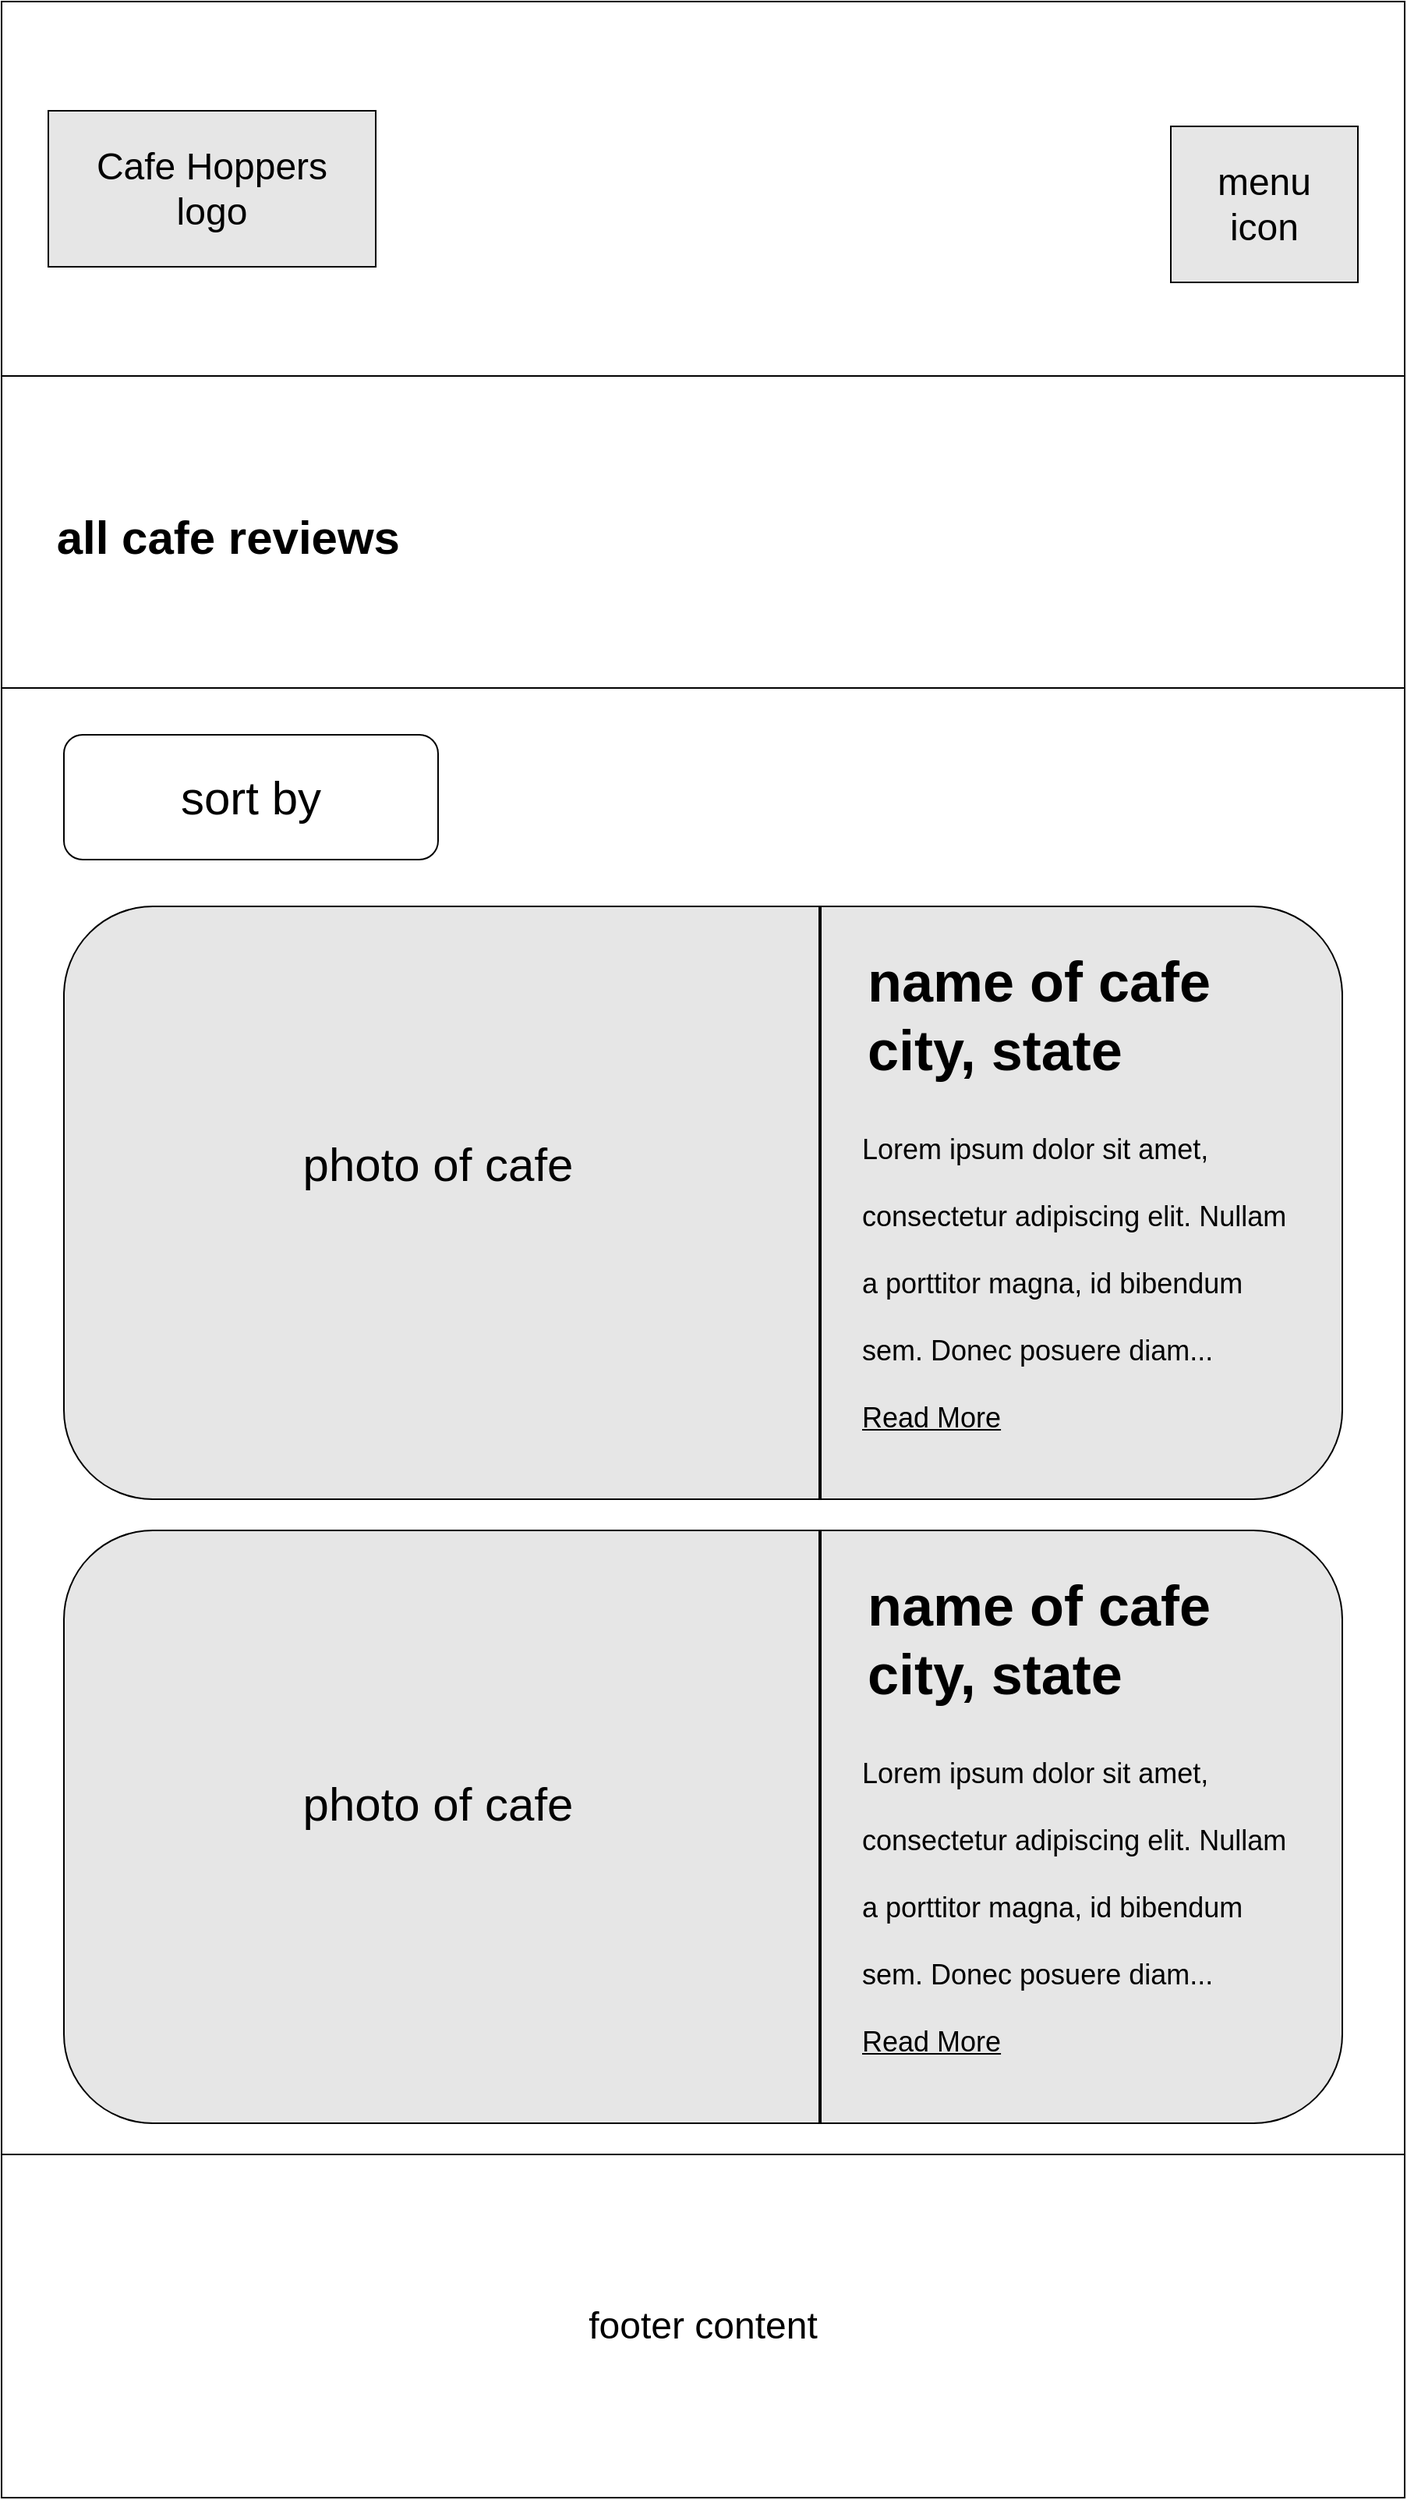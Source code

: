 <mxfile version="20.0.1" type="github">
  <diagram id="QWaLk7IN20cdrfLnV8OY" name="Page-1">
    <mxGraphModel dx="932" dy="1368" grid="1" gridSize="10" guides="1" tooltips="1" connect="1" arrows="1" fold="1" page="1" pageScale="1" pageWidth="900" pageHeight="1600" background="#FFFFFF" math="0" shadow="0">
      <root>
        <mxCell id="0" />
        <mxCell id="1" parent="0" />
        <mxCell id="qiCiA2myx4UJtC2wgqbX-6" value="" style="rounded=0;whiteSpace=wrap;html=1;fontSize=24;fillColor=#FFFFFF;" parent="1" vertex="1">
          <mxGeometry width="900" height="240" as="geometry" />
        </mxCell>
        <mxCell id="qiCiA2myx4UJtC2wgqbX-1" value="&lt;font style=&quot;font-size: 24px;&quot;&gt;Cafe Hoppers&lt;br&gt;logo&lt;/font&gt;" style="rounded=0;whiteSpace=wrap;html=1;fillColor=#E6E6E6;" parent="1" vertex="1">
          <mxGeometry x="30" y="70" width="210" height="100" as="geometry" />
        </mxCell>
        <mxCell id="qiCiA2myx4UJtC2wgqbX-7" value="menu&lt;br&gt;icon" style="rounded=0;whiteSpace=wrap;html=1;fontSize=24;fillColor=#E6E6E6;" parent="1" vertex="1">
          <mxGeometry x="750" y="80" width="120" height="100" as="geometry" />
        </mxCell>
        <mxCell id="qiCiA2myx4UJtC2wgqbX-10" value="footer content" style="rounded=0;whiteSpace=wrap;html=1;fontSize=24;fillColor=#FFFFFF;" parent="1" vertex="1">
          <mxGeometry y="1380" width="900" height="220" as="geometry" />
        </mxCell>
        <mxCell id="alxngudCPENM9emR9nhb-4" value="    all cafe reviews" style="swimlane;startSize=200;fontSize=30;align=left;" parent="1" vertex="1">
          <mxGeometry y="240" width="900" height="1140" as="geometry" />
        </mxCell>
        <mxCell id="alxngudCPENM9emR9nhb-20" value="sort by" style="rounded=1;whiteSpace=wrap;html=1;fontSize=30;" parent="alxngudCPENM9emR9nhb-4" vertex="1">
          <mxGeometry x="40" y="230" width="240" height="80" as="geometry" />
        </mxCell>
        <mxCell id="alxngudCPENM9emR9nhb-27" value="" style="rounded=1;whiteSpace=wrap;html=1;fontSize=30;fillColor=#E6E6E6;" parent="alxngudCPENM9emR9nhb-4" vertex="1">
          <mxGeometry x="40" y="340" width="820" height="380" as="geometry" />
        </mxCell>
        <mxCell id="alxngudCPENM9emR9nhb-28" value="" style="rounded=1;whiteSpace=wrap;html=1;fontSize=30;fillColor=#E6E6E6;" parent="alxngudCPENM9emR9nhb-4" vertex="1">
          <mxGeometry x="40" y="740" width="820" height="380" as="geometry" />
        </mxCell>
        <mxCell id="alxngudCPENM9emR9nhb-29" value="" style="line;strokeWidth=2;direction=south;html=1;fontSize=30;" parent="alxngudCPENM9emR9nhb-4" vertex="1">
          <mxGeometry x="520" y="340" width="10" height="380" as="geometry" />
        </mxCell>
        <mxCell id="alxngudCPENM9emR9nhb-30" value="" style="line;strokeWidth=2;direction=south;html=1;fontSize=30;" parent="alxngudCPENM9emR9nhb-4" vertex="1">
          <mxGeometry x="520" y="740" width="10" height="380" as="geometry" />
        </mxCell>
        <mxCell id="alxngudCPENM9emR9nhb-31" value="photo of cafe" style="text;html=1;strokeColor=none;fillColor=none;align=center;verticalAlign=middle;whiteSpace=wrap;rounded=0;fontSize=30;" parent="alxngudCPENM9emR9nhb-4" vertex="1">
          <mxGeometry x="180" y="490" width="200" height="30" as="geometry" />
        </mxCell>
        <mxCell id="alxngudCPENM9emR9nhb-32" value="photo of cafe" style="text;html=1;strokeColor=none;fillColor=none;align=center;verticalAlign=middle;whiteSpace=wrap;rounded=0;fontSize=30;" parent="alxngudCPENM9emR9nhb-4" vertex="1">
          <mxGeometry x="130" y="900" width="300" height="30" as="geometry" />
        </mxCell>
        <mxCell id="alxngudCPENM9emR9nhb-33" value="&lt;div style=&quot;text-align: left; font-size: 36px;&quot;&gt;&lt;span style=&quot;background-color: initial;&quot;&gt;&lt;font style=&quot;font-size: 36px;&quot;&gt;name of cafe&lt;/font&gt;&lt;/span&gt;&lt;/div&gt;&lt;div style=&quot;text-align: left; font-size: 36px;&quot;&gt;&lt;span style=&quot;background-color: initial;&quot;&gt;&lt;font style=&quot;font-size: 36px;&quot;&gt;city, state&lt;/font&gt;&lt;/span&gt;&lt;/div&gt;" style="text;strokeColor=none;fillColor=none;html=1;fontSize=24;fontStyle=1;verticalAlign=middle;align=center;" parent="alxngudCPENM9emR9nhb-4" vertex="1">
          <mxGeometry x="530" y="370" width="270" height="80" as="geometry" />
        </mxCell>
        <mxCell id="alxngudCPENM9emR9nhb-34" value="&lt;div style=&quot;text-align: left; font-size: 36px;&quot;&gt;&lt;span style=&quot;background-color: initial;&quot;&gt;&lt;font style=&quot;font-size: 36px;&quot;&gt;name of cafe&lt;/font&gt;&lt;/span&gt;&lt;/div&gt;&lt;div style=&quot;text-align: left; font-size: 36px;&quot;&gt;&lt;span style=&quot;background-color: initial;&quot;&gt;&lt;font style=&quot;font-size: 36px;&quot;&gt;city, state&lt;/font&gt;&lt;/span&gt;&lt;/div&gt;" style="text;strokeColor=none;fillColor=none;html=1;fontSize=24;fontStyle=1;verticalAlign=middle;align=center;" parent="alxngudCPENM9emR9nhb-4" vertex="1">
          <mxGeometry x="530" y="770" width="270" height="80" as="geometry" />
        </mxCell>
        <mxCell id="alxngudCPENM9emR9nhb-37" value="&lt;span style=&quot;&quot;&gt;&lt;font style=&quot;font-size: 18px; line-height: 0.9;&quot;&gt;Lorem ipsum dolor sit amet, consectetur adipiscing elit. Nullam a porttitor magna, id bibendum sem. Donec posuere diam...&lt;br&gt;&lt;u&gt;Read More&lt;/u&gt;&lt;br&gt;&lt;/font&gt;&lt;/span&gt;" style="text;html=1;strokeColor=none;fillColor=none;align=left;verticalAlign=middle;whiteSpace=wrap;rounded=0;fontSize=36;" parent="alxngudCPENM9emR9nhb-4" vertex="1">
          <mxGeometry x="550" y="860" width="280" height="230" as="geometry" />
        </mxCell>
        <mxCell id="alxngudCPENM9emR9nhb-38" value="&lt;span style=&quot;&quot;&gt;&lt;font style=&quot;font-size: 18px; line-height: 0.9;&quot;&gt;Lorem ipsum dolor sit amet, consectetur adipiscing elit. Nullam a porttitor magna, id bibendum sem. Donec posuere diam...&lt;br&gt;&lt;u&gt;Read More&lt;/u&gt;&lt;br&gt;&lt;/font&gt;&lt;/span&gt;" style="text;html=1;strokeColor=none;fillColor=none;align=left;verticalAlign=middle;whiteSpace=wrap;rounded=0;fontSize=36;" parent="alxngudCPENM9emR9nhb-4" vertex="1">
          <mxGeometry x="550" y="460" width="280" height="230" as="geometry" />
        </mxCell>
      </root>
    </mxGraphModel>
  </diagram>
</mxfile>
